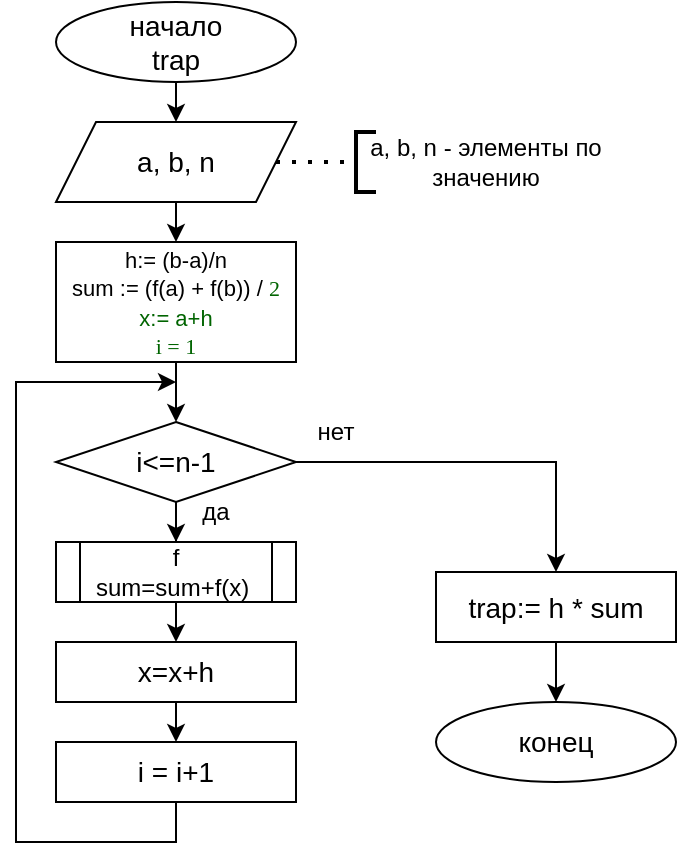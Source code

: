 <mxfile version="22.1.11" type="device">
  <diagram name="Страница — 1" id="nkEoKVKHyVBkrqAVMHZZ">
    <mxGraphModel dx="824" dy="605" grid="1" gridSize="10" guides="1" tooltips="1" connect="1" arrows="1" fold="1" page="1" pageScale="1" pageWidth="827" pageHeight="1169" math="0" shadow="0">
      <root>
        <mxCell id="0" />
        <mxCell id="1" parent="0" />
        <mxCell id="L9hruJurT7IlJRKsk8Lu-4" style="edgeStyle=orthogonalEdgeStyle;rounded=0;orthogonalLoop=1;jettySize=auto;html=1;exitX=0.5;exitY=1;exitDx=0;exitDy=0;entryX=0.5;entryY=0;entryDx=0;entryDy=0;" edge="1" parent="1" source="L9hruJurT7IlJRKsk8Lu-1" target="L9hruJurT7IlJRKsk8Lu-2">
          <mxGeometry relative="1" as="geometry" />
        </mxCell>
        <mxCell id="L9hruJurT7IlJRKsk8Lu-1" value="&lt;font style=&quot;font-size: 14px;&quot;&gt;начало&lt;br&gt;trap&lt;/font&gt;" style="ellipse;whiteSpace=wrap;html=1;" vertex="1" parent="1">
          <mxGeometry x="80" y="40" width="120" height="40" as="geometry" />
        </mxCell>
        <mxCell id="L9hruJurT7IlJRKsk8Lu-9" style="edgeStyle=orthogonalEdgeStyle;rounded=0;orthogonalLoop=1;jettySize=auto;html=1;exitX=0.5;exitY=1;exitDx=0;exitDy=0;entryX=0.5;entryY=0;entryDx=0;entryDy=0;" edge="1" parent="1" source="L9hruJurT7IlJRKsk8Lu-2" target="L9hruJurT7IlJRKsk8Lu-8">
          <mxGeometry relative="1" as="geometry" />
        </mxCell>
        <mxCell id="L9hruJurT7IlJRKsk8Lu-2" value="&lt;font style=&quot;font-size: 14px;&quot;&gt;a, b, n&lt;/font&gt;" style="shape=parallelogram;perimeter=parallelogramPerimeter;whiteSpace=wrap;html=1;fixedSize=1;" vertex="1" parent="1">
          <mxGeometry x="80" y="100" width="120" height="40" as="geometry" />
        </mxCell>
        <mxCell id="L9hruJurT7IlJRKsk8Lu-3" value="" style="endArrow=none;dashed=1;html=1;dashPattern=1 3;strokeWidth=2;rounded=0;" edge="1" parent="1" source="L9hruJurT7IlJRKsk8Lu-5">
          <mxGeometry width="50" height="50" relative="1" as="geometry">
            <mxPoint x="190" y="120" as="sourcePoint" />
            <mxPoint x="230" y="120" as="targetPoint" />
          </mxGeometry>
        </mxCell>
        <mxCell id="L9hruJurT7IlJRKsk8Lu-6" value="" style="endArrow=none;dashed=1;html=1;dashPattern=1 3;strokeWidth=2;rounded=0;" edge="1" parent="1" target="L9hruJurT7IlJRKsk8Lu-5">
          <mxGeometry width="50" height="50" relative="1" as="geometry">
            <mxPoint x="190" y="120" as="sourcePoint" />
            <mxPoint x="230" y="120" as="targetPoint" />
          </mxGeometry>
        </mxCell>
        <mxCell id="L9hruJurT7IlJRKsk8Lu-5" value="" style="strokeWidth=2;html=1;shape=mxgraph.flowchart.annotation_1;align=left;pointerEvents=1;" vertex="1" parent="1">
          <mxGeometry x="230" y="105" width="10" height="30" as="geometry" />
        </mxCell>
        <mxCell id="L9hruJurT7IlJRKsk8Lu-7" value="a, b, n - элементы по значению" style="text;html=1;strokeColor=none;fillColor=none;align=center;verticalAlign=middle;whiteSpace=wrap;rounded=0;" vertex="1" parent="1">
          <mxGeometry x="230" y="105" width="130" height="30" as="geometry" />
        </mxCell>
        <mxCell id="L9hruJurT7IlJRKsk8Lu-14" style="edgeStyle=orthogonalEdgeStyle;rounded=0;orthogonalLoop=1;jettySize=auto;html=1;exitX=0.5;exitY=1;exitDx=0;exitDy=0;entryX=0.5;entryY=0;entryDx=0;entryDy=0;" edge="1" parent="1" source="L9hruJurT7IlJRKsk8Lu-8" target="L9hruJurT7IlJRKsk8Lu-10">
          <mxGeometry relative="1" as="geometry" />
        </mxCell>
        <mxCell id="L9hruJurT7IlJRKsk8Lu-8" value="&lt;font style=&quot;font-size: 11px;&quot;&gt;h:= (b-a)/n&lt;br&gt;sum := (f(a) + f(b)) / &lt;/font&gt;&lt;span style=&quot;color: darkgreen;&quot; lang=&quot;EN-US&quot;&gt;&lt;font style=&quot;font-size: 11px;&quot;&gt;&lt;font face=&quot;Consolas&quot;&gt;2&lt;/font&gt;&lt;br&gt;x:= a+h&lt;br&gt;&lt;/font&gt;&lt;font face=&quot;Consolas&quot;&gt;&lt;font style=&quot;font-size: 11px;&quot;&gt;i = 1&lt;/font&gt;&lt;br&gt;&lt;/font&gt;&lt;/span&gt;" style="rounded=0;whiteSpace=wrap;html=1;" vertex="1" parent="1">
          <mxGeometry x="80" y="160" width="120" height="60" as="geometry" />
        </mxCell>
        <mxCell id="L9hruJurT7IlJRKsk8Lu-15" style="edgeStyle=orthogonalEdgeStyle;rounded=0;orthogonalLoop=1;jettySize=auto;html=1;exitX=0.5;exitY=1;exitDx=0;exitDy=0;" edge="1" parent="1" source="L9hruJurT7IlJRKsk8Lu-10" target="L9hruJurT7IlJRKsk8Lu-11">
          <mxGeometry relative="1" as="geometry" />
        </mxCell>
        <mxCell id="L9hruJurT7IlJRKsk8Lu-23" style="edgeStyle=orthogonalEdgeStyle;rounded=0;orthogonalLoop=1;jettySize=auto;html=1;exitX=1;exitY=0.5;exitDx=0;exitDy=0;entryX=0.5;entryY=0;entryDx=0;entryDy=0;" edge="1" parent="1" source="L9hruJurT7IlJRKsk8Lu-10" target="L9hruJurT7IlJRKsk8Lu-21">
          <mxGeometry relative="1" as="geometry" />
        </mxCell>
        <mxCell id="L9hruJurT7IlJRKsk8Lu-10" value="&lt;font style=&quot;font-size: 14px;&quot;&gt;i&amp;lt;=n-1&lt;/font&gt;" style="rhombus;whiteSpace=wrap;html=1;" vertex="1" parent="1">
          <mxGeometry x="80" y="250" width="120" height="40" as="geometry" />
        </mxCell>
        <mxCell id="L9hruJurT7IlJRKsk8Lu-16" style="edgeStyle=orthogonalEdgeStyle;rounded=0;orthogonalLoop=1;jettySize=auto;html=1;exitX=0.5;exitY=1;exitDx=0;exitDy=0;entryX=0.5;entryY=0;entryDx=0;entryDy=0;" edge="1" parent="1" source="L9hruJurT7IlJRKsk8Lu-11" target="L9hruJurT7IlJRKsk8Lu-13">
          <mxGeometry relative="1" as="geometry" />
        </mxCell>
        <mxCell id="L9hruJurT7IlJRKsk8Lu-11" value="f&lt;br&gt;sum=sum+f(x)&amp;nbsp;" style="shape=process;whiteSpace=wrap;html=1;backgroundOutline=1;" vertex="1" parent="1">
          <mxGeometry x="80" y="310" width="120" height="30" as="geometry" />
        </mxCell>
        <mxCell id="L9hruJurT7IlJRKsk8Lu-18" style="edgeStyle=orthogonalEdgeStyle;rounded=0;orthogonalLoop=1;jettySize=auto;html=1;exitX=0.5;exitY=1;exitDx=0;exitDy=0;" edge="1" parent="1" source="L9hruJurT7IlJRKsk8Lu-12">
          <mxGeometry relative="1" as="geometry">
            <mxPoint x="140" y="230" as="targetPoint" />
            <Array as="points">
              <mxPoint x="140" y="460" />
              <mxPoint x="60" y="460" />
              <mxPoint x="60" y="230" />
            </Array>
          </mxGeometry>
        </mxCell>
        <mxCell id="L9hruJurT7IlJRKsk8Lu-12" value="&lt;font style=&quot;font-size: 14px;&quot;&gt;i = i+1&lt;/font&gt;" style="rounded=0;whiteSpace=wrap;html=1;" vertex="1" parent="1">
          <mxGeometry x="80" y="410" width="120" height="30" as="geometry" />
        </mxCell>
        <mxCell id="L9hruJurT7IlJRKsk8Lu-17" style="edgeStyle=orthogonalEdgeStyle;rounded=0;orthogonalLoop=1;jettySize=auto;html=1;exitX=0.5;exitY=1;exitDx=0;exitDy=0;entryX=0.5;entryY=0;entryDx=0;entryDy=0;" edge="1" parent="1" source="L9hruJurT7IlJRKsk8Lu-13" target="L9hruJurT7IlJRKsk8Lu-12">
          <mxGeometry relative="1" as="geometry" />
        </mxCell>
        <mxCell id="L9hruJurT7IlJRKsk8Lu-13" value="&lt;font style=&quot;font-size: 14px;&quot;&gt;x=x+h&lt;/font&gt;" style="rounded=0;whiteSpace=wrap;html=1;" vertex="1" parent="1">
          <mxGeometry x="80" y="360" width="120" height="30" as="geometry" />
        </mxCell>
        <mxCell id="L9hruJurT7IlJRKsk8Lu-19" value="да" style="text;html=1;strokeColor=none;fillColor=none;align=center;verticalAlign=middle;whiteSpace=wrap;rounded=0;" vertex="1" parent="1">
          <mxGeometry x="130" y="280" width="60" height="30" as="geometry" />
        </mxCell>
        <mxCell id="L9hruJurT7IlJRKsk8Lu-20" value="нет" style="text;html=1;strokeColor=none;fillColor=none;align=center;verticalAlign=middle;whiteSpace=wrap;rounded=0;" vertex="1" parent="1">
          <mxGeometry x="190" y="240" width="60" height="30" as="geometry" />
        </mxCell>
        <mxCell id="L9hruJurT7IlJRKsk8Lu-25" style="edgeStyle=orthogonalEdgeStyle;rounded=0;orthogonalLoop=1;jettySize=auto;html=1;exitX=0.5;exitY=1;exitDx=0;exitDy=0;entryX=0.5;entryY=0;entryDx=0;entryDy=0;" edge="1" parent="1" source="L9hruJurT7IlJRKsk8Lu-21" target="L9hruJurT7IlJRKsk8Lu-24">
          <mxGeometry relative="1" as="geometry" />
        </mxCell>
        <mxCell id="L9hruJurT7IlJRKsk8Lu-21" value="&lt;font style=&quot;font-size: 14px;&quot;&gt;trap:= h * sum&lt;/font&gt;" style="rounded=0;whiteSpace=wrap;html=1;" vertex="1" parent="1">
          <mxGeometry x="270" y="325" width="120" height="35" as="geometry" />
        </mxCell>
        <mxCell id="L9hruJurT7IlJRKsk8Lu-24" value="&lt;font style=&quot;font-size: 14px;&quot;&gt;конец&lt;/font&gt;" style="ellipse;whiteSpace=wrap;html=1;" vertex="1" parent="1">
          <mxGeometry x="270" y="390" width="120" height="40" as="geometry" />
        </mxCell>
      </root>
    </mxGraphModel>
  </diagram>
</mxfile>
